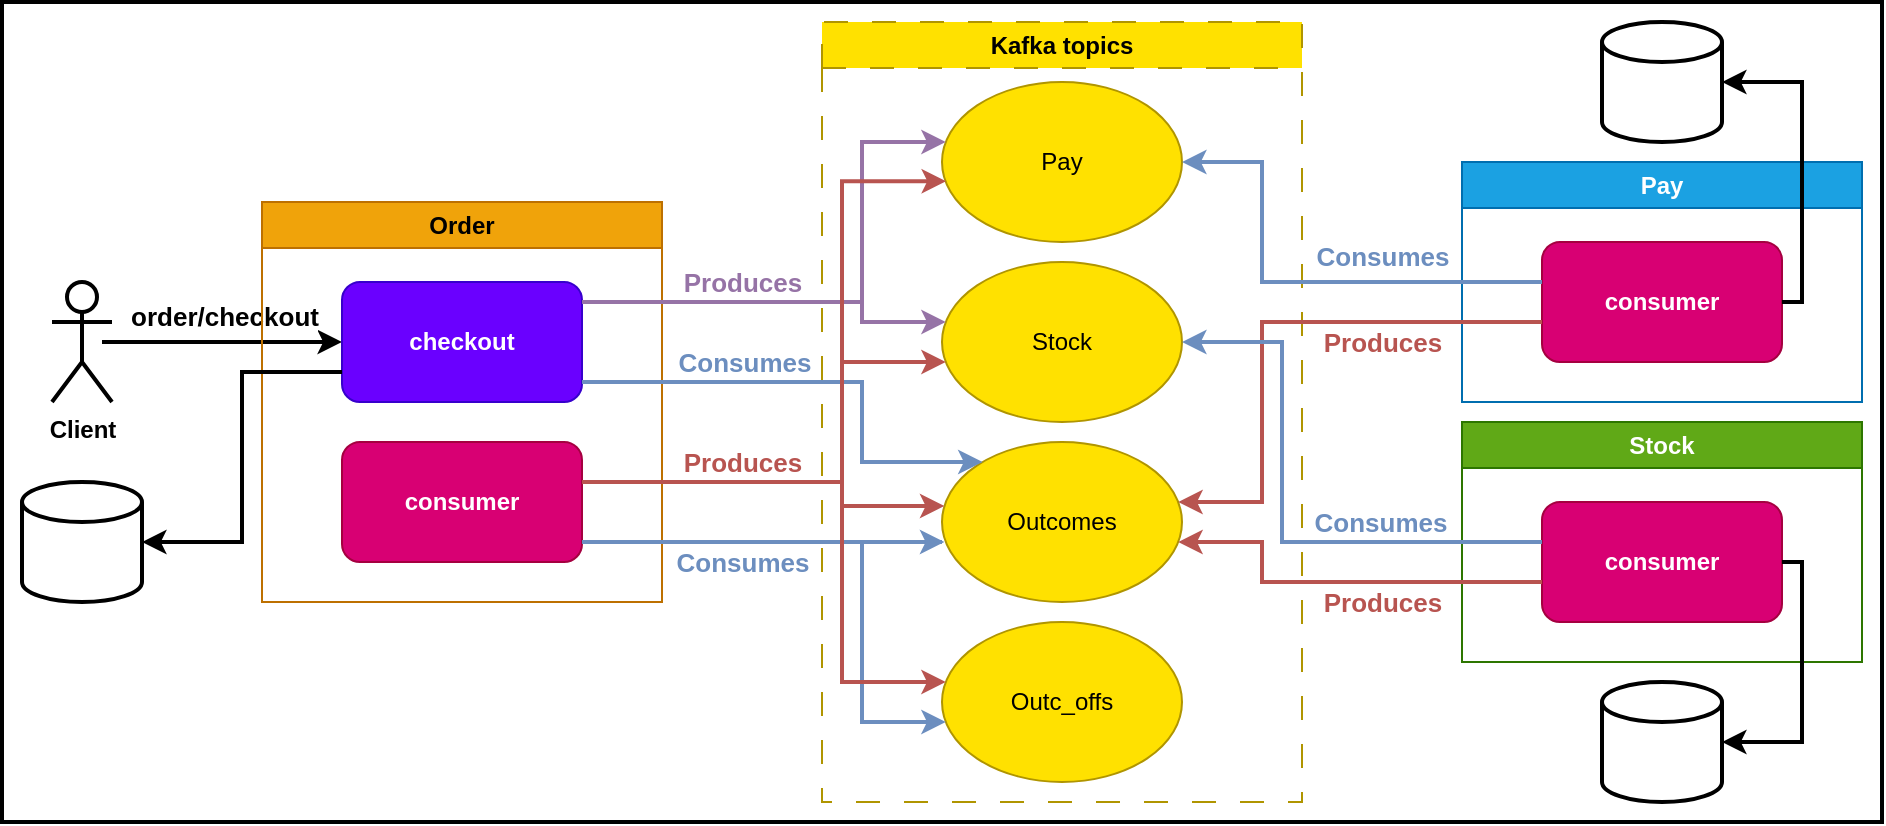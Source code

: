 <mxfile>
    <diagram id="C5RBs43oDa-KdzZeNtuy" name="Page-1">
        <mxGraphModel dx="972" dy="732" grid="1" gridSize="10" guides="1" tooltips="1" connect="1" arrows="1" fold="1" page="1" pageScale="1" pageWidth="1169" pageHeight="827" math="0" shadow="0">
            <root>
                <mxCell id="WIyWlLk6GJQsqaUBKTNV-0"/>
                <mxCell id="WIyWlLk6GJQsqaUBKTNV-1" parent="WIyWlLk6GJQsqaUBKTNV-0"/>
                <mxCell id="7-RUOHI-QhJ78gsNI3oj-0" value="" style="rounded=0;whiteSpace=wrap;html=1;strokeWidth=2;fontSize=13;" vertex="1" parent="WIyWlLk6GJQsqaUBKTNV-1">
                    <mxGeometry x="30" y="100" width="940" height="410" as="geometry"/>
                </mxCell>
                <mxCell id="7-RUOHI-QhJ78gsNI3oj-1" style="edgeStyle=none;html=1;entryX=0;entryY=0.5;entryDx=0;entryDy=0;strokeWidth=2;" edge="1" parent="WIyWlLk6GJQsqaUBKTNV-1" target="7-RUOHI-QhJ78gsNI3oj-5">
                    <mxGeometry relative="1" as="geometry">
                        <mxPoint x="80" y="270" as="sourcePoint"/>
                    </mxGeometry>
                </mxCell>
                <mxCell id="7-RUOHI-QhJ78gsNI3oj-2" value="order/checkout" style="edgeLabel;html=1;align=center;verticalAlign=middle;resizable=0;points=[];fontSize=13;fontStyle=1" vertex="1" connectable="0" parent="7-RUOHI-QhJ78gsNI3oj-1">
                    <mxGeometry x="-0.136" relative="1" as="geometry">
                        <mxPoint x="9" y="-13" as="offset"/>
                    </mxGeometry>
                </mxCell>
                <mxCell id="7-RUOHI-QhJ78gsNI3oj-3" value="&lt;b&gt;Client&lt;/b&gt;" style="shape=umlActor;verticalLabelPosition=bottom;verticalAlign=top;html=1;outlineConnect=0;strokeWidth=2;" vertex="1" parent="WIyWlLk6GJQsqaUBKTNV-1">
                    <mxGeometry x="55" y="240" width="30" height="60" as="geometry"/>
                </mxCell>
                <mxCell id="7-RUOHI-QhJ78gsNI3oj-4" value="Order" style="swimlane;whiteSpace=wrap;html=1;fillColor=#f0a30a;strokeColor=#BD7000;fontColor=#000000;" vertex="1" parent="WIyWlLk6GJQsqaUBKTNV-1">
                    <mxGeometry x="160" y="200" width="200" height="200" as="geometry">
                        <mxRectangle x="180" y="190" width="70" height="30" as="alternateBounds"/>
                    </mxGeometry>
                </mxCell>
                <mxCell id="7-RUOHI-QhJ78gsNI3oj-5" value="&lt;b&gt;checkout&lt;/b&gt;" style="rounded=1;whiteSpace=wrap;html=1;fillColor=#6a00ff;strokeColor=#3700CC;fontColor=#ffffff;" vertex="1" parent="7-RUOHI-QhJ78gsNI3oj-4">
                    <mxGeometry x="40" y="40" width="120" height="60" as="geometry"/>
                </mxCell>
                <mxCell id="7-RUOHI-QhJ78gsNI3oj-6" value="&lt;b&gt;consumer&lt;/b&gt;" style="rounded=1;whiteSpace=wrap;html=1;fillColor=#d80073;strokeColor=#A50040;fontColor=#ffffff;" vertex="1" parent="7-RUOHI-QhJ78gsNI3oj-4">
                    <mxGeometry x="40" y="120" width="120" height="60" as="geometry"/>
                </mxCell>
                <mxCell id="7-RUOHI-QhJ78gsNI3oj-7" value="Kafka topics" style="swimlane;whiteSpace=wrap;html=1;fillColor=#FFE100;strokeColor=#B09500;dashed=1;dashPattern=12 12;fontColor=#000000;" vertex="1" parent="WIyWlLk6GJQsqaUBKTNV-1">
                    <mxGeometry x="440" y="110" width="240" height="390" as="geometry"/>
                </mxCell>
                <mxCell id="7-RUOHI-QhJ78gsNI3oj-8" value="Pay" style="ellipse;whiteSpace=wrap;html=1;fillColor=#FFE100;strokeColor=#B09500;fontColor=#000000;" vertex="1" parent="7-RUOHI-QhJ78gsNI3oj-7">
                    <mxGeometry x="60" y="30" width="120" height="80" as="geometry"/>
                </mxCell>
                <mxCell id="7-RUOHI-QhJ78gsNI3oj-9" value="Outc_offs" style="ellipse;whiteSpace=wrap;html=1;fillColor=#FFE100;strokeColor=#B09500;fontColor=#000000;" vertex="1" parent="7-RUOHI-QhJ78gsNI3oj-7">
                    <mxGeometry x="60" y="300" width="120" height="80" as="geometry"/>
                </mxCell>
                <mxCell id="7-RUOHI-QhJ78gsNI3oj-10" value="Outcomes" style="ellipse;whiteSpace=wrap;html=1;fillColor=#FFE100;strokeColor=#B09500;fontColor=#000000;" vertex="1" parent="7-RUOHI-QhJ78gsNI3oj-7">
                    <mxGeometry x="60" y="210" width="120" height="80" as="geometry"/>
                </mxCell>
                <mxCell id="7-RUOHI-QhJ78gsNI3oj-11" value="Stock" style="ellipse;whiteSpace=wrap;html=1;fillColor=#FFE100;strokeColor=#B09500;fontColor=#000000;" vertex="1" parent="7-RUOHI-QhJ78gsNI3oj-7">
                    <mxGeometry x="60" y="120" width="120" height="80" as="geometry"/>
                </mxCell>
                <mxCell id="7-RUOHI-QhJ78gsNI3oj-12" value="Pay" style="swimlane;whiteSpace=wrap;html=1;fillColor=#1ba1e2;strokeColor=#006EAF;fontColor=#ffffff;" vertex="1" parent="WIyWlLk6GJQsqaUBKTNV-1">
                    <mxGeometry x="760" y="180" width="200" height="120" as="geometry">
                        <mxRectangle x="180" y="190" width="70" height="30" as="alternateBounds"/>
                    </mxGeometry>
                </mxCell>
                <mxCell id="7-RUOHI-QhJ78gsNI3oj-13" value="&lt;b&gt;consumer&lt;/b&gt;" style="rounded=1;whiteSpace=wrap;html=1;fillColor=#d80073;strokeColor=#A50040;fontColor=#ffffff;" vertex="1" parent="7-RUOHI-QhJ78gsNI3oj-12">
                    <mxGeometry x="40" y="40" width="120" height="60" as="geometry"/>
                </mxCell>
                <mxCell id="7-RUOHI-QhJ78gsNI3oj-14" value="Stock" style="swimlane;whiteSpace=wrap;html=1;fillColor=#60a917;strokeColor=#2D7600;fontColor=#ffffff;" vertex="1" parent="WIyWlLk6GJQsqaUBKTNV-1">
                    <mxGeometry x="760" y="310" width="200" height="120" as="geometry">
                        <mxRectangle x="180" y="190" width="70" height="30" as="alternateBounds"/>
                    </mxGeometry>
                </mxCell>
                <mxCell id="7-RUOHI-QhJ78gsNI3oj-15" value="&lt;b&gt;consumer&lt;/b&gt;" style="rounded=1;whiteSpace=wrap;html=1;fillColor=#d80073;strokeColor=#A50040;fontColor=#ffffff;" vertex="1" parent="7-RUOHI-QhJ78gsNI3oj-14">
                    <mxGeometry x="40" y="40" width="120" height="60" as="geometry"/>
                </mxCell>
                <mxCell id="7-RUOHI-QhJ78gsNI3oj-16" style="edgeStyle=orthogonalEdgeStyle;html=1;fontSize=13;fillColor=#e1d5e7;strokeColor=#9673a6;rounded=0;strokeWidth=2;" edge="1" parent="WIyWlLk6GJQsqaUBKTNV-1" target="7-RUOHI-QhJ78gsNI3oj-8">
                    <mxGeometry relative="1" as="geometry">
                        <mxPoint x="320" y="250" as="sourcePoint"/>
                        <Array as="points">
                            <mxPoint x="460" y="250"/>
                            <mxPoint x="460" y="170"/>
                        </Array>
                    </mxGeometry>
                </mxCell>
                <mxCell id="7-RUOHI-QhJ78gsNI3oj-17" style="edgeStyle=orthogonalEdgeStyle;rounded=0;html=1;fontSize=13;fillColor=#e1d5e7;strokeColor=#9673a6;strokeWidth=2;" edge="1" parent="WIyWlLk6GJQsqaUBKTNV-1" source="7-RUOHI-QhJ78gsNI3oj-5" target="7-RUOHI-QhJ78gsNI3oj-11">
                    <mxGeometry relative="1" as="geometry">
                        <Array as="points">
                            <mxPoint x="460" y="250"/>
                            <mxPoint x="460" y="260"/>
                        </Array>
                    </mxGeometry>
                </mxCell>
                <mxCell id="7-RUOHI-QhJ78gsNI3oj-18" value="&lt;font&gt;Produces&lt;/font&gt;" style="edgeLabel;html=1;align=center;verticalAlign=middle;resizable=0;points=[];fontSize=13;fontColor=#9673A6;fontStyle=1" vertex="1" connectable="0" parent="7-RUOHI-QhJ78gsNI3oj-17">
                    <mxGeometry x="-0.409" y="1" relative="1" as="geometry">
                        <mxPoint x="23" y="-9" as="offset"/>
                    </mxGeometry>
                </mxCell>
                <mxCell id="7-RUOHI-QhJ78gsNI3oj-19" style="edgeStyle=orthogonalEdgeStyle;rounded=0;html=1;fontSize=13;fontColor=#B85450;fillColor=#dae8fc;strokeColor=#6c8ebf;strokeWidth=2;" edge="1" parent="WIyWlLk6GJQsqaUBKTNV-1" target="7-RUOHI-QhJ78gsNI3oj-10">
                    <mxGeometry relative="1" as="geometry">
                        <mxPoint x="320" y="290" as="sourcePoint"/>
                        <Array as="points">
                            <mxPoint x="460" y="290"/>
                            <mxPoint x="460" y="330"/>
                        </Array>
                    </mxGeometry>
                </mxCell>
                <mxCell id="7-RUOHI-QhJ78gsNI3oj-20" value="&lt;font color=&quot;#6c8ebf&quot;&gt;Consumes&lt;/font&gt;" style="edgeLabel;html=1;align=center;verticalAlign=middle;resizable=0;points=[];fontSize=13;fontColor=#B85450;fontStyle=1" vertex="1" connectable="0" parent="7-RUOHI-QhJ78gsNI3oj-19">
                    <mxGeometry x="-0.513" y="1" relative="1" as="geometry">
                        <mxPoint x="22" y="-9" as="offset"/>
                    </mxGeometry>
                </mxCell>
                <mxCell id="7-RUOHI-QhJ78gsNI3oj-21" style="edgeStyle=orthogonalEdgeStyle;rounded=0;html=1;fontSize=13;fontColor=#B85450;fillColor=#dae8fc;strokeColor=#6c8ebf;exitX=1;exitY=0.833;exitDx=0;exitDy=0;exitPerimeter=0;entryX=0.01;entryY=0.625;entryDx=0;entryDy=0;entryPerimeter=0;strokeWidth=2;" edge="1" parent="WIyWlLk6GJQsqaUBKTNV-1" source="7-RUOHI-QhJ78gsNI3oj-6" target="7-RUOHI-QhJ78gsNI3oj-10">
                    <mxGeometry relative="1" as="geometry">
                        <mxPoint x="320" y="350" as="sourcePoint"/>
                        <mxPoint x="500" y="360" as="targetPoint"/>
                        <Array as="points">
                            <mxPoint x="500" y="370"/>
                            <mxPoint x="500" y="370"/>
                        </Array>
                    </mxGeometry>
                </mxCell>
                <mxCell id="7-RUOHI-QhJ78gsNI3oj-22" value="&lt;font color=&quot;#6c8ebf&quot;&gt;Consumes&lt;/font&gt;" style="edgeLabel;html=1;align=center;verticalAlign=middle;resizable=0;points=[];fontSize=13;fontColor=#B85450;fontStyle=1" vertex="1" connectable="0" parent="7-RUOHI-QhJ78gsNI3oj-21">
                    <mxGeometry x="-0.513" y="1" relative="1" as="geometry">
                        <mxPoint x="36" y="11" as="offset"/>
                    </mxGeometry>
                </mxCell>
                <mxCell id="7-RUOHI-QhJ78gsNI3oj-23" style="edgeStyle=orthogonalEdgeStyle;rounded=0;html=1;fontSize=13;fontColor=#B85450;fillColor=#dae8fc;strokeColor=#6c8ebf;strokeWidth=2;" edge="1" parent="WIyWlLk6GJQsqaUBKTNV-1" target="7-RUOHI-QhJ78gsNI3oj-9">
                    <mxGeometry relative="1" as="geometry">
                        <mxPoint x="320" y="370" as="sourcePoint"/>
                        <mxPoint x="510" y="370" as="targetPoint"/>
                        <Array as="points">
                            <mxPoint x="460" y="370"/>
                            <mxPoint x="460" y="460"/>
                        </Array>
                    </mxGeometry>
                </mxCell>
                <mxCell id="7-RUOHI-QhJ78gsNI3oj-24" style="edgeStyle=orthogonalEdgeStyle;html=1;fontSize=13;fillColor=#f8cecc;strokeColor=#b85450;rounded=0;strokeWidth=2;" edge="1" parent="WIyWlLk6GJQsqaUBKTNV-1" target="7-RUOHI-QhJ78gsNI3oj-10">
                    <mxGeometry relative="1" as="geometry">
                        <mxPoint x="320" y="340" as="sourcePoint"/>
                        <mxPoint x="480" y="350" as="targetPoint"/>
                        <Array as="points">
                            <mxPoint x="450" y="340"/>
                            <mxPoint x="450" y="352"/>
                        </Array>
                    </mxGeometry>
                </mxCell>
                <mxCell id="7-RUOHI-QhJ78gsNI3oj-25" value="&lt;font color=&quot;#b85450&quot;&gt;Produces&lt;/font&gt;" style="edgeLabel;html=1;align=center;verticalAlign=middle;resizable=0;points=[];fontSize=13;fontStyle=1" vertex="1" connectable="0" parent="WIyWlLk6GJQsqaUBKTNV-1">
                    <mxGeometry x="400" y="330" as="geometry"/>
                </mxCell>
                <mxCell id="7-RUOHI-QhJ78gsNI3oj-26" style="edgeStyle=orthogonalEdgeStyle;rounded=0;html=1;fontSize=13;fillColor=#f8cecc;strokeColor=#b85450;strokeWidth=2;" edge="1" parent="WIyWlLk6GJQsqaUBKTNV-1" target="7-RUOHI-QhJ78gsNI3oj-9">
                    <mxGeometry relative="1" as="geometry">
                        <mxPoint x="320" y="340" as="sourcePoint"/>
                        <mxPoint x="500" y="360" as="targetPoint"/>
                        <Array as="points">
                            <mxPoint x="320" y="340"/>
                            <mxPoint x="450" y="340"/>
                            <mxPoint x="450" y="440"/>
                        </Array>
                    </mxGeometry>
                </mxCell>
                <mxCell id="7-RUOHI-QhJ78gsNI3oj-27" style="edgeStyle=orthogonalEdgeStyle;html=1;fontSize=13;fillColor=#f8cecc;strokeColor=#b85450;rounded=0;strokeWidth=2;" edge="1" parent="WIyWlLk6GJQsqaUBKTNV-1" target="7-RUOHI-QhJ78gsNI3oj-10">
                    <mxGeometry relative="1" as="geometry">
                        <mxPoint x="800" y="260" as="sourcePoint"/>
                        <mxPoint x="620" y="350" as="targetPoint"/>
                        <Array as="points">
                            <mxPoint x="800" y="260"/>
                            <mxPoint x="660" y="260"/>
                            <mxPoint x="660" y="350"/>
                        </Array>
                    </mxGeometry>
                </mxCell>
                <mxCell id="7-RUOHI-QhJ78gsNI3oj-28" style="edgeStyle=orthogonalEdgeStyle;html=1;fontSize=13;fillColor=#f8cecc;strokeColor=#b85450;rounded=0;strokeWidth=2;" edge="1" parent="WIyWlLk6GJQsqaUBKTNV-1" target="7-RUOHI-QhJ78gsNI3oj-10">
                    <mxGeometry relative="1" as="geometry">
                        <mxPoint x="800" y="390" as="sourcePoint"/>
                        <mxPoint x="628.106" y="360.029" as="targetPoint"/>
                        <Array as="points">
                            <mxPoint x="800" y="390"/>
                            <mxPoint x="660" y="390"/>
                            <mxPoint x="660" y="370"/>
                        </Array>
                    </mxGeometry>
                </mxCell>
                <mxCell id="7-RUOHI-QhJ78gsNI3oj-29" style="edgeStyle=orthogonalEdgeStyle;rounded=0;html=1;fontSize=13;fontColor=#B85450;fillColor=#dae8fc;strokeColor=#6c8ebf;entryX=1;entryY=0.5;entryDx=0;entryDy=0;strokeWidth=2;" edge="1" parent="WIyWlLk6GJQsqaUBKTNV-1" target="7-RUOHI-QhJ78gsNI3oj-11">
                    <mxGeometry relative="1" as="geometry">
                        <mxPoint x="800" y="370" as="sourcePoint"/>
                        <mxPoint x="511.916" y="470.029" as="targetPoint"/>
                        <Array as="points">
                            <mxPoint x="800" y="370"/>
                            <mxPoint x="670" y="370"/>
                            <mxPoint x="670" y="270"/>
                        </Array>
                    </mxGeometry>
                </mxCell>
                <mxCell id="7-RUOHI-QhJ78gsNI3oj-30" style="edgeStyle=orthogonalEdgeStyle;rounded=0;html=1;fontSize=13;fontColor=#B85450;fillColor=#dae8fc;strokeColor=#6c8ebf;entryX=1;entryY=0.5;entryDx=0;entryDy=0;strokeWidth=2;" edge="1" parent="WIyWlLk6GJQsqaUBKTNV-1" target="7-RUOHI-QhJ78gsNI3oj-8">
                    <mxGeometry relative="1" as="geometry">
                        <mxPoint x="800" y="240" as="sourcePoint"/>
                        <mxPoint x="630" y="280" as="targetPoint"/>
                        <Array as="points">
                            <mxPoint x="800" y="240"/>
                            <mxPoint x="660" y="240"/>
                            <mxPoint x="660" y="180"/>
                        </Array>
                    </mxGeometry>
                </mxCell>
                <mxCell id="7-RUOHI-QhJ78gsNI3oj-31" style="edgeStyle=orthogonalEdgeStyle;rounded=0;html=1;fontSize=13;fillColor=#f8cecc;strokeColor=#b85450;strokeWidth=2;" edge="1" parent="WIyWlLk6GJQsqaUBKTNV-1" target="7-RUOHI-QhJ78gsNI3oj-11">
                    <mxGeometry relative="1" as="geometry">
                        <mxPoint x="320" y="340" as="sourcePoint"/>
                        <mxPoint x="511.905" y="450" as="targetPoint"/>
                        <Array as="points">
                            <mxPoint x="320" y="340"/>
                            <mxPoint x="450" y="340"/>
                            <mxPoint x="450" y="280"/>
                        </Array>
                    </mxGeometry>
                </mxCell>
                <mxCell id="7-RUOHI-QhJ78gsNI3oj-32" style="edgeStyle=orthogonalEdgeStyle;rounded=0;html=1;fontSize=13;fillColor=#f8cecc;strokeColor=#b85450;entryX=0.017;entryY=0.62;entryDx=0;entryDy=0;entryPerimeter=0;strokeWidth=2;" edge="1" parent="WIyWlLk6GJQsqaUBKTNV-1" target="7-RUOHI-QhJ78gsNI3oj-8">
                    <mxGeometry relative="1" as="geometry">
                        <mxPoint x="320" y="340" as="sourcePoint"/>
                        <mxPoint x="480" y="200" as="targetPoint"/>
                        <Array as="points">
                            <mxPoint x="320" y="340"/>
                            <mxPoint x="450" y="340"/>
                            <mxPoint x="450" y="190"/>
                        </Array>
                    </mxGeometry>
                </mxCell>
                <mxCell id="7-RUOHI-QhJ78gsNI3oj-33" value="&lt;font color=&quot;#b85450&quot;&gt;Produces&lt;/font&gt;" style="edgeLabel;html=1;align=center;verticalAlign=middle;resizable=0;points=[];fontSize=13;fontStyle=1" vertex="1" connectable="0" parent="WIyWlLk6GJQsqaUBKTNV-1">
                    <mxGeometry x="720" y="400" as="geometry"/>
                </mxCell>
                <mxCell id="7-RUOHI-QhJ78gsNI3oj-34" value="&lt;font color=&quot;#b85450&quot;&gt;Produces&lt;/font&gt;" style="edgeLabel;html=1;align=center;verticalAlign=middle;resizable=0;points=[];fontSize=13;fontStyle=1" vertex="1" connectable="0" parent="WIyWlLk6GJQsqaUBKTNV-1">
                    <mxGeometry x="720" y="250" as="geometry">
                        <mxPoint y="20" as="offset"/>
                    </mxGeometry>
                </mxCell>
                <mxCell id="7-RUOHI-QhJ78gsNI3oj-35" value="&lt;font color=&quot;#6c8ebf&quot;&gt;Consumes&lt;/font&gt;" style="edgeLabel;html=1;align=center;verticalAlign=middle;resizable=0;points=[];fontSize=13;fontColor=#B85450;fontStyle=1" vertex="1" connectable="0" parent="WIyWlLk6GJQsqaUBKTNV-1">
                    <mxGeometry x="409.997" y="400.005" as="geometry">
                        <mxPoint x="310" y="-173" as="offset"/>
                    </mxGeometry>
                </mxCell>
                <mxCell id="7-RUOHI-QhJ78gsNI3oj-36" value="&lt;font color=&quot;#6c8ebf&quot;&gt;Consumes&lt;/font&gt;" style="edgeLabel;html=1;align=center;verticalAlign=middle;resizable=0;points=[];fontSize=13;fontColor=#B85450;fontStyle=1" vertex="1" connectable="0" parent="WIyWlLk6GJQsqaUBKTNV-1">
                    <mxGeometry x="713.997" y="369.005" as="geometry">
                        <mxPoint x="5" y="-9" as="offset"/>
                    </mxGeometry>
                </mxCell>
                <mxCell id="7-RUOHI-QhJ78gsNI3oj-37" value="" style="strokeWidth=2;html=1;shape=mxgraph.flowchart.database;whiteSpace=wrap;fontSize=13;fontColor=#9673A6;" vertex="1" parent="WIyWlLk6GJQsqaUBKTNV-1">
                    <mxGeometry x="40" y="340" width="60" height="60" as="geometry"/>
                </mxCell>
                <mxCell id="7-RUOHI-QhJ78gsNI3oj-38" value="" style="strokeWidth=2;html=1;shape=mxgraph.flowchart.database;whiteSpace=wrap;fontSize=13;fontColor=#9673A6;" vertex="1" parent="WIyWlLk6GJQsqaUBKTNV-1">
                    <mxGeometry x="830" y="440" width="60" height="60" as="geometry"/>
                </mxCell>
                <mxCell id="7-RUOHI-QhJ78gsNI3oj-39" value="" style="strokeWidth=2;html=1;shape=mxgraph.flowchart.database;whiteSpace=wrap;fontSize=13;fontColor=#9673A6;" vertex="1" parent="WIyWlLk6GJQsqaUBKTNV-1">
                    <mxGeometry x="830" y="110" width="60" height="60" as="geometry"/>
                </mxCell>
                <mxCell id="7-RUOHI-QhJ78gsNI3oj-40" style="edgeStyle=orthogonalEdgeStyle;rounded=0;html=1;exitX=0;exitY=0.75;exitDx=0;exitDy=0;entryX=1;entryY=0.5;entryDx=0;entryDy=0;entryPerimeter=0;fontSize=13;fontColor=#9673A6;strokeWidth=2;" edge="1" parent="WIyWlLk6GJQsqaUBKTNV-1" source="7-RUOHI-QhJ78gsNI3oj-5" target="7-RUOHI-QhJ78gsNI3oj-37">
                    <mxGeometry relative="1" as="geometry"/>
                </mxCell>
                <mxCell id="7-RUOHI-QhJ78gsNI3oj-41" style="edgeStyle=orthogonalEdgeStyle;rounded=0;html=1;exitX=1;exitY=0.5;exitDx=0;exitDy=0;entryX=1;entryY=0.5;entryDx=0;entryDy=0;entryPerimeter=0;fontSize=13;fontColor=#9673A6;strokeWidth=2;" edge="1" parent="WIyWlLk6GJQsqaUBKTNV-1" source="7-RUOHI-QhJ78gsNI3oj-13" target="7-RUOHI-QhJ78gsNI3oj-39">
                    <mxGeometry relative="1" as="geometry"/>
                </mxCell>
                <mxCell id="7-RUOHI-QhJ78gsNI3oj-42" style="edgeStyle=orthogonalEdgeStyle;rounded=0;html=1;exitX=1;exitY=0.5;exitDx=0;exitDy=0;entryX=1;entryY=0.5;entryDx=0;entryDy=0;entryPerimeter=0;fontSize=13;fontColor=#9673A6;strokeWidth=2;" edge="1" parent="WIyWlLk6GJQsqaUBKTNV-1" source="7-RUOHI-QhJ78gsNI3oj-15" target="7-RUOHI-QhJ78gsNI3oj-38">
                    <mxGeometry relative="1" as="geometry"/>
                </mxCell>
            </root>
        </mxGraphModel>
    </diagram>
    <diagram id="kIDWd7_W-5E-mIFcI-Kc" name="Page-3">
        <mxGraphModel dx="1021" dy="769" grid="1" gridSize="10" guides="1" tooltips="1" connect="1" arrows="1" fold="1" page="1" pageScale="1" pageWidth="1169" pageHeight="827" math="0" shadow="0">
            <root>
                <mxCell id="0"/>
                <mxCell id="1" parent="0"/>
                <mxCell id="SMhfc9gMdhdd1NeSPNRK-1" value="" style="group;" vertex="1" connectable="0" parent="1">
                    <mxGeometry x="755" y="560" width="180" height="120" as="geometry"/>
                </mxCell>
                <mxCell id="SMhfc9gMdhdd1NeSPNRK-2" value="Stock" style="verticalAlign=top;align=left;spacingTop=8;spacingLeft=2;spacingRight=12;shape=cube;size=10;direction=south;fontStyle=4;html=1;whiteSpace=wrap;fillColor=#d5e8d4;strokeColor=#82b366;" vertex="1" parent="SMhfc9gMdhdd1NeSPNRK-1">
                    <mxGeometry width="180" height="120" as="geometry"/>
                </mxCell>
                <mxCell id="SMhfc9gMdhdd1NeSPNRK-3" value="consumer" style="html=1;whiteSpace=wrap;fillColor=#f8cecc;strokeColor=#b85450;" vertex="1" parent="SMhfc9gMdhdd1NeSPNRK-1">
                    <mxGeometry x="35" y="45" width="110" height="50" as="geometry"/>
                </mxCell>
                <mxCell id="SMhfc9gMdhdd1NeSPNRK-4" value="" style="group;" vertex="1" connectable="0" parent="1">
                    <mxGeometry x="875" y="240" width="180" height="120" as="geometry"/>
                </mxCell>
                <mxCell id="SMhfc9gMdhdd1NeSPNRK-5" value="Payment" style="verticalAlign=top;align=left;spacingTop=8;spacingLeft=2;spacingRight=12;shape=cube;size=10;direction=south;fontStyle=4;html=1;whiteSpace=wrap;fillColor=#dae8fc;strokeColor=#6c8ebf;" vertex="1" parent="SMhfc9gMdhdd1NeSPNRK-4">
                    <mxGeometry width="180" height="120" as="geometry"/>
                </mxCell>
                <mxCell id="SMhfc9gMdhdd1NeSPNRK-6" value="consumer" style="html=1;whiteSpace=wrap;fillColor=#f8cecc;strokeColor=#b85450;" vertex="1" parent="SMhfc9gMdhdd1NeSPNRK-4">
                    <mxGeometry x="20" y="60" width="110" height="50" as="geometry"/>
                </mxCell>
                <mxCell id="SMhfc9gMdhdd1NeSPNRK-7" value="" style="group;" vertex="1" connectable="0" parent="1">
                    <mxGeometry x="285" y="220" width="300" height="230" as="geometry"/>
                </mxCell>
                <mxCell id="SMhfc9gMdhdd1NeSPNRK-8" value="Order" style="verticalAlign=top;align=left;spacingTop=8;spacingLeft=2;spacingRight=12;shape=cube;size=10;direction=south;fontStyle=4;html=1;whiteSpace=wrap;fillColor=#ffe6cc;strokeColor=#d79b00;" vertex="1" parent="SMhfc9gMdhdd1NeSPNRK-7">
                    <mxGeometry width="300" height="230" as="geometry"/>
                </mxCell>
                <mxCell id="SMhfc9gMdhdd1NeSPNRK-9" value="Order/checkout" style="html=1;whiteSpace=wrap;fillColor=#f8cecc;strokeColor=#b85450;" vertex="1" parent="SMhfc9gMdhdd1NeSPNRK-7">
                    <mxGeometry x="60" y="55" width="110" height="50" as="geometry"/>
                </mxCell>
                <mxCell id="SMhfc9gMdhdd1NeSPNRK-10" value="consumer" style="html=1;whiteSpace=wrap;fillColor=#f8cecc;strokeColor=#b85450;" vertex="1" parent="SMhfc9gMdhdd1NeSPNRK-7">
                    <mxGeometry x="60" y="150" width="110" height="50" as="geometry"/>
                </mxCell>
                <mxCell id="SMhfc9gMdhdd1NeSPNRK-11" style="edgeStyle=orthogonalEdgeStyle;rounded=0;orthogonalLoop=1;jettySize=auto;html=1;entryX=1;entryY=0.25;entryDx=0;entryDy=0;startArrow=classic;startFill=1;" edge="1" parent="1" source="SMhfc9gMdhdd1NeSPNRK-12" target="SMhfc9gMdhdd1NeSPNRK-10">
                    <mxGeometry relative="1" as="geometry">
                        <Array as="points">
                            <mxPoint x="485" y="110"/>
                            <mxPoint x="485" y="383"/>
                            <mxPoint x="455" y="383"/>
                        </Array>
                    </mxGeometry>
                </mxCell>
                <mxCell id="SMhfc9gMdhdd1NeSPNRK-12" value="" style="shape=cylinder3;whiteSpace=wrap;html=1;boundedLbl=1;backgroundOutline=1;size=15;fillColor=#f5f5f5;fontColor=#333333;strokeColor=#666666;" vertex="1" parent="1">
                    <mxGeometry x="505" y="70" width="60" height="80" as="geometry"/>
                </mxCell>
                <mxCell id="SMhfc9gMdhdd1NeSPNRK-13" value="" style="shape=cylinder3;whiteSpace=wrap;html=1;boundedLbl=1;backgroundOutline=1;size=15;fillColor=#f5f5f5;fontColor=#333333;strokeColor=#666666;" vertex="1" parent="1">
                    <mxGeometry x="985" y="585" width="60" height="80" as="geometry"/>
                </mxCell>
                <mxCell id="SMhfc9gMdhdd1NeSPNRK-14" style="edgeStyle=orthogonalEdgeStyle;rounded=0;orthogonalLoop=1;jettySize=auto;html=1;entryX=0.5;entryY=1;entryDx=0;entryDy=0;startArrow=classic;startFill=1;" edge="1" parent="1" source="SMhfc9gMdhdd1NeSPNRK-15" target="SMhfc9gMdhdd1NeSPNRK-6">
                    <mxGeometry relative="1" as="geometry">
                        <mxPoint x="955" y="390" as="targetPoint"/>
                    </mxGeometry>
                </mxCell>
                <mxCell id="SMhfc9gMdhdd1NeSPNRK-15" value="" style="shape=cylinder3;whiteSpace=wrap;html=1;boundedLbl=1;backgroundOutline=1;size=15;fillColor=#f5f5f5;fontColor=#333333;strokeColor=#666666;" vertex="1" parent="1">
                    <mxGeometry x="920" y="410" width="60" height="80" as="geometry"/>
                </mxCell>
                <mxCell id="SMhfc9gMdhdd1NeSPNRK-16" style="edgeStyle=orthogonalEdgeStyle;rounded=0;orthogonalLoop=1;jettySize=auto;html=1;exitX=0.75;exitY=0;exitDx=0;exitDy=0;entryX=0;entryY=0.5;entryDx=0;entryDy=0;entryPerimeter=0;startArrow=classic;startFill=1;" edge="1" parent="1" source="SMhfc9gMdhdd1NeSPNRK-9" target="SMhfc9gMdhdd1NeSPNRK-12">
                    <mxGeometry relative="1" as="geometry"/>
                </mxCell>
                <mxCell id="SMhfc9gMdhdd1NeSPNRK-17" style="edgeStyle=orthogonalEdgeStyle;rounded=0;orthogonalLoop=1;jettySize=auto;html=1;exitX=1;exitY=0.5;exitDx=0;exitDy=0;exitPerimeter=0;entryX=0;entryY=0.5;entryDx=0;entryDy=0;" edge="1" parent="1" source="SMhfc9gMdhdd1NeSPNRK-18" target="SMhfc9gMdhdd1NeSPNRK-6">
                    <mxGeometry relative="1" as="geometry"/>
                </mxCell>
                <mxCell id="SMhfc9gMdhdd1NeSPNRK-18" value="Pay (1, 3)" style="html=1;shadow=0;dashed=0;align=center;verticalAlign=middle;shape=mxgraph.arrows2.arrow;dy=0;dx=30;notch=30;fillColor=#fff2cc;strokeColor=#d6b656;" vertex="1" parent="1">
                    <mxGeometry x="645" y="270" width="160" height="110" as="geometry"/>
                </mxCell>
                <mxCell id="SMhfc9gMdhdd1NeSPNRK-19" style="edgeStyle=orthogonalEdgeStyle;rounded=0;orthogonalLoop=1;jettySize=auto;html=1;exitX=1;exitY=0.5;exitDx=0;exitDy=0;entryX=0;entryY=0.5;entryDx=30;entryDy=0;entryPerimeter=0;" edge="1" parent="1" source="SMhfc9gMdhdd1NeSPNRK-9" target="SMhfc9gMdhdd1NeSPNRK-18">
                    <mxGeometry relative="1" as="geometry"/>
                </mxCell>
                <mxCell id="SMhfc9gMdhdd1NeSPNRK-20" style="edgeStyle=orthogonalEdgeStyle;rounded=0;orthogonalLoop=1;jettySize=auto;html=1;exitX=1;exitY=0.5;exitDx=0;exitDy=0;exitPerimeter=0;entryX=1;entryY=0.5;entryDx=0;entryDy=0;" edge="1" parent="1" source="SMhfc9gMdhdd1NeSPNRK-21" target="SMhfc9gMdhdd1NeSPNRK-10">
                    <mxGeometry relative="1" as="geometry"/>
                </mxCell>
                <mxCell id="SMhfc9gMdhdd1NeSPNRK-21" value="ops (2)" style="html=1;shadow=0;dashed=0;align=center;verticalAlign=middle;shape=mxgraph.arrows2.arrow;dy=0;dx=30;notch=30;direction=west;fillColor=#fff2cc;strokeColor=#d6b656;" vertex="1" parent="1">
                    <mxGeometry x="645" y="420" width="160" height="110" as="geometry"/>
                </mxCell>
                <mxCell id="SMhfc9gMdhdd1NeSPNRK-22" style="edgeStyle=orthogonalEdgeStyle;rounded=0;orthogonalLoop=1;jettySize=auto;html=1;exitX=0.088;exitY=1;exitDx=0;exitDy=0;entryX=0;entryY=0.5;entryDx=30;entryDy=0;entryPerimeter=0;exitPerimeter=0;" edge="1" parent="1" source="SMhfc9gMdhdd1NeSPNRK-6" target="SMhfc9gMdhdd1NeSPNRK-21">
                    <mxGeometry relative="1" as="geometry">
                        <Array as="points">
                            <mxPoint x="905" y="475"/>
                        </Array>
                    </mxGeometry>
                </mxCell>
                <mxCell id="SMhfc9gMdhdd1NeSPNRK-23" style="edgeStyle=orthogonalEdgeStyle;rounded=0;orthogonalLoop=1;jettySize=auto;html=1;entryX=0;entryY=0.5;entryDx=30;entryDy=0;entryPerimeter=0;" edge="1" parent="1" target="SMhfc9gMdhdd1NeSPNRK-21">
                    <mxGeometry relative="1" as="geometry">
                        <Array as="points">
                            <mxPoint x="833" y="475"/>
                        </Array>
                        <mxPoint x="833" y="605" as="sourcePoint"/>
                    </mxGeometry>
                </mxCell>
                <mxCell id="SMhfc9gMdhdd1NeSPNRK-26" style="edgeStyle=orthogonalEdgeStyle;rounded=0;orthogonalLoop=1;jettySize=auto;html=1;exitX=1;exitY=0.5;exitDx=0;exitDy=0;exitPerimeter=0;entryX=0;entryY=0.5;entryDx=0;entryDy=0;" edge="1" parent="1" source="SMhfc9gMdhdd1NeSPNRK-27" target="SMhfc9gMdhdd1NeSPNRK-3">
                    <mxGeometry relative="1" as="geometry"/>
                </mxCell>
                <mxCell id="SMhfc9gMdhdd1NeSPNRK-27" value="stock (1, 3)" style="html=1;shadow=0;dashed=0;align=center;verticalAlign=middle;shape=mxgraph.arrows2.arrow;dy=0;dx=30;notch=30;direction=east;fillColor=#fff2cc;strokeColor=#d6b656;" vertex="1" parent="1">
                    <mxGeometry x="515" y="570" width="160" height="110" as="geometry"/>
                </mxCell>
                <mxCell id="SMhfc9gMdhdd1NeSPNRK-29" style="edgeStyle=orthogonalEdgeStyle;rounded=0;orthogonalLoop=1;jettySize=auto;html=1;exitX=1;exitY=0.75;exitDx=0;exitDy=0;entryX=0;entryY=0.5;entryDx=30;entryDy=0;entryPerimeter=0;" edge="1" parent="1" source="SMhfc9gMdhdd1NeSPNRK-9" target="SMhfc9gMdhdd1NeSPNRK-27">
                    <mxGeometry relative="1" as="geometry">
                        <Array as="points">
                            <mxPoint x="475" y="312"/>
                            <mxPoint x="475" y="625"/>
                        </Array>
                    </mxGeometry>
                </mxCell>
                <mxCell id="SMhfc9gMdhdd1NeSPNRK-30" style="edgeStyle=orthogonalEdgeStyle;rounded=0;orthogonalLoop=1;jettySize=auto;html=1;exitX=1;exitY=0.5;exitDx=0;exitDy=0;entryX=0;entryY=0.5;entryDx=0;entryDy=0;entryPerimeter=0;startArrow=classic;startFill=1;" edge="1" parent="1" source="SMhfc9gMdhdd1NeSPNRK-3" target="SMhfc9gMdhdd1NeSPNRK-13">
                    <mxGeometry relative="1" as="geometry"/>
                </mxCell>
                <mxCell id="SMhfc9gMdhdd1NeSPNRK-31" style="edgeStyle=orthogonalEdgeStyle;rounded=0;orthogonalLoop=1;jettySize=auto;html=1;exitX=1;exitY=0.5;exitDx=0;exitDy=0;exitPerimeter=0;entryX=0.75;entryY=1;entryDx=0;entryDy=0;" edge="1" parent="1" source="SMhfc9gMdhdd1NeSPNRK-32" target="SMhfc9gMdhdd1NeSPNRK-10">
                    <mxGeometry relative="1" as="geometry">
                        <Array as="points">
                            <mxPoint x="430" y="455"/>
                            <mxPoint x="428" y="455"/>
                        </Array>
                    </mxGeometry>
                </mxCell>
                <mxCell id="SMhfc9gMdhdd1NeSPNRK-32" value="oops" style="html=1;shadow=0;dashed=0;align=center;verticalAlign=middle;shape=mxgraph.arrows2.arrow;dy=0;dx=30;notch=30;fillColor=#fff2cc;strokeColor=#d6b656;" vertex="1" parent="1">
                    <mxGeometry x="330" y="490" width="100" height="60" as="geometry"/>
                </mxCell>
                <mxCell id="SMhfc9gMdhdd1NeSPNRK-33" style="edgeStyle=orthogonalEdgeStyle;rounded=0;orthogonalLoop=1;jettySize=auto;html=1;exitX=0;exitY=0.75;exitDx=0;exitDy=0;entryX=0;entryY=0.5;entryDx=30;entryDy=0;entryPerimeter=0;" edge="1" parent="1" source="SMhfc9gMdhdd1NeSPNRK-10" target="SMhfc9gMdhdd1NeSPNRK-32">
                    <mxGeometry relative="1" as="geometry">
                        <Array as="points">
                            <mxPoint x="325" y="407"/>
                            <mxPoint x="325" y="520"/>
                        </Array>
                    </mxGeometry>
                </mxCell>
                <mxCell id="SMhfc9gMdhdd1NeSPNRK-34" style="edgeStyle=orthogonalEdgeStyle;html=1;exitX=1;exitY=0.75;exitDx=0;exitDy=0;entryX=0;entryY=0.5;entryDx=30;entryDy=0;entryPerimeter=0;" edge="1" parent="1" source="SMhfc9gMdhdd1NeSPNRK-10" target="SMhfc9gMdhdd1NeSPNRK-18">
                    <mxGeometry relative="1" as="geometry">
                        <Array as="points">
                            <mxPoint x="610" y="408"/>
                            <mxPoint x="610" y="325"/>
                        </Array>
                    </mxGeometry>
                </mxCell>
                <mxCell id="SMhfc9gMdhdd1NeSPNRK-35" style="edgeStyle=orthogonalEdgeStyle;html=1;exitX=1;exitY=0.75;exitDx=0;exitDy=0;entryX=0;entryY=0.5;entryDx=30;entryDy=0;entryPerimeter=0;" edge="1" parent="1" source="SMhfc9gMdhdd1NeSPNRK-10" target="SMhfc9gMdhdd1NeSPNRK-27">
                    <mxGeometry relative="1" as="geometry">
                        <Array as="points">
                            <mxPoint x="460" y="408"/>
                            <mxPoint x="460" y="625"/>
                        </Array>
                    </mxGeometry>
                </mxCell>
                <mxCell id="SMhfc9gMdhdd1NeSPNRK-36" style="edgeStyle=orthogonalEdgeStyle;html=1;entryX=0.25;entryY=0;entryDx=0;entryDy=0;" edge="1" parent="1" source="SMhfc9gMdhdd1NeSPNRK-37" target="SMhfc9gMdhdd1NeSPNRK-9">
                    <mxGeometry relative="1" as="geometry"/>
                </mxCell>
                <mxCell id="SMhfc9gMdhdd1NeSPNRK-37" value="Actor" style="shape=umlActor;verticalLabelPosition=bottom;verticalAlign=top;html=1;outlineConnect=0;" vertex="1" parent="1">
                    <mxGeometry x="180" y="90" width="30" height="60" as="geometry"/>
                </mxCell>
                <mxCell id="SMhfc9gMdhdd1NeSPNRK-38" style="edgeStyle=orthogonalEdgeStyle;html=1;exitX=0;exitY=0.25;exitDx=0;exitDy=0;" edge="1" parent="1" source="SMhfc9gMdhdd1NeSPNRK-9" target="SMhfc9gMdhdd1NeSPNRK-37">
                    <mxGeometry relative="1" as="geometry">
                        <Array as="points">
                            <mxPoint x="345" y="160"/>
                            <mxPoint x="195" y="160"/>
                        </Array>
                    </mxGeometry>
                </mxCell>
                <mxCell id="w1ci4Z9JO18dG3OrcgYA-1" value="Missing arrows from order to ops" style="text;html=1;align=center;verticalAlign=middle;resizable=0;points=[];autosize=1;strokeColor=none;fillColor=none;fontSize=13;fontColor=#9673A6;" vertex="1" parent="1">
                    <mxGeometry x="105" y="455" width="210" height="30" as="geometry"/>
                </mxCell>
            </root>
        </mxGraphModel>
    </diagram>
</mxfile>